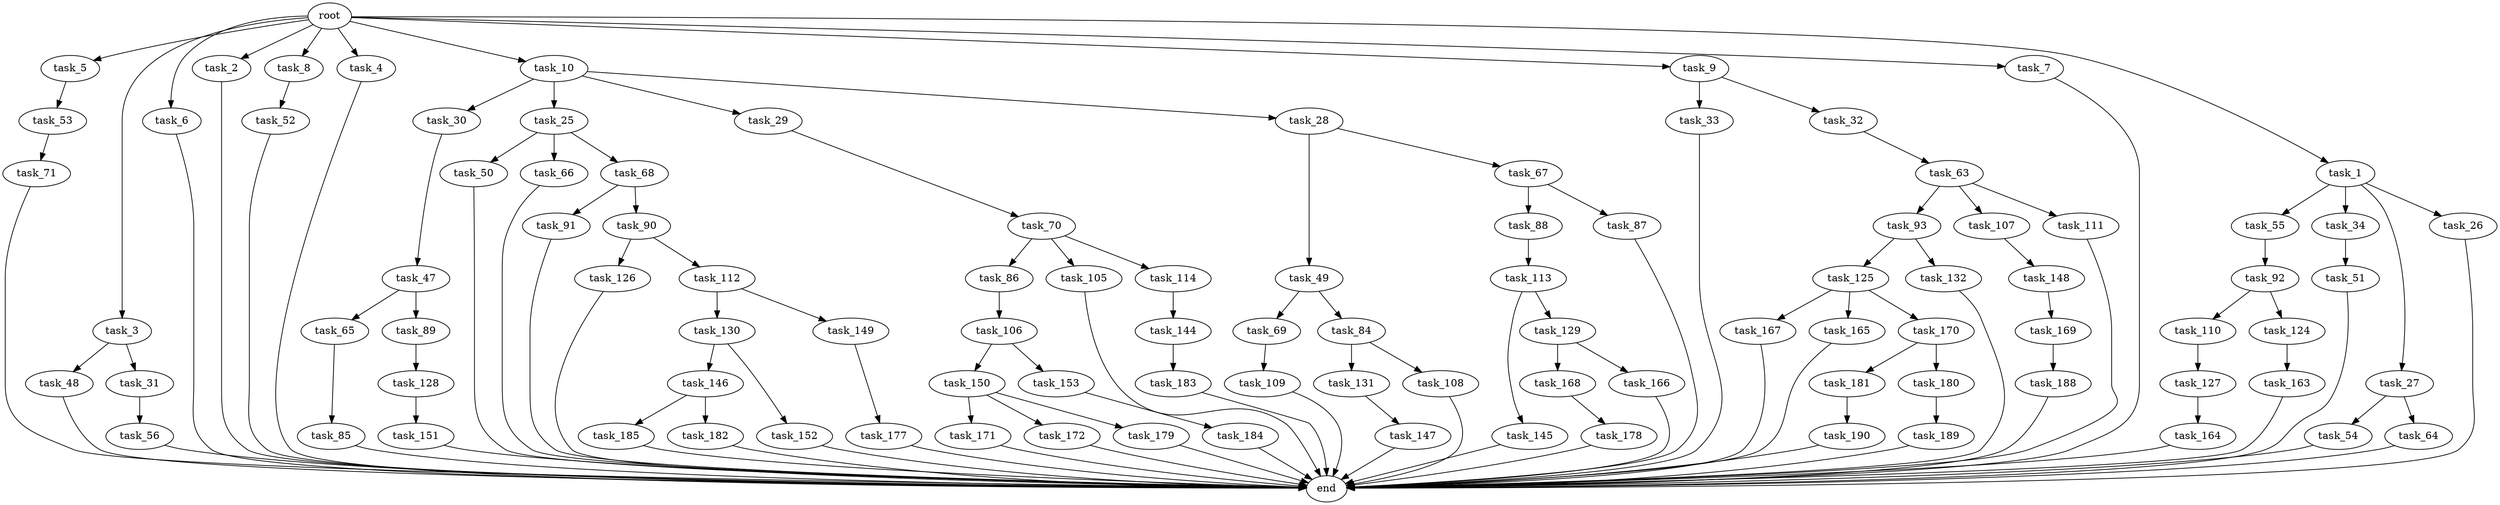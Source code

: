 digraph G {
  task_65 [size="54975581388.800003"];
  task_92 [size="21474836480.000000"];
  task_55 [size="30923764531.200001"];
  task_151 [size="54975581388.800003"];
  task_89 [size="54975581388.800003"];
  task_5 [size="102.400000"];
  task_47 [size="21474836480.000000"];
  task_3 [size="102.400000"];
  task_6 [size="102.400000"];
  task_171 [size="69578470195.199997"];
  task_113 [size="7730941132.800000"];
  task_30 [size="13743895347.200001"];
  task_2 [size="102.400000"];
  task_8 [size="102.400000"];
  task_150 [size="21474836480.000000"];
  task_125 [size="30923764531.200001"];
  task_163 [size="42090679500.800003"];
  task_69 [size="21474836480.000000"];
  task_53 [size="42090679500.800003"];
  task_84 [size="21474836480.000000"];
  task_49 [size="3435973836.800000"];
  task_184 [size="21474836480.000000"];
  task_153 [size="21474836480.000000"];
  task_93 [size="7730941132.800000"];
  task_86 [size="7730941132.800000"];
  task_145 [size="69578470195.199997"];
  task_168 [size="69578470195.199997"];
  task_177 [size="69578470195.199997"];
  task_34 [size="30923764531.200001"];
  task_33 [size="30923764531.200001"];
  task_167 [size="85899345920.000000"];
  task_189 [size="3435973836.800000"];
  task_169 [size="21474836480.000000"];
  task_71 [size="3435973836.800000"];
  task_183 [size="85899345920.000000"];
  task_105 [size="7730941132.800000"];
  task_56 [size="54975581388.800003"];
  task_48 [size="85899345920.000000"];
  task_4 [size="102.400000"];
  task_185 [size="85899345920.000000"];
  task_181 [size="85899345920.000000"];
  task_85 [size="21474836480.000000"];
  task_172 [size="69578470195.199997"];
  task_109 [size="7730941132.800000"];
  task_144 [size="13743895347.200001"];
  task_50 [size="3435973836.800000"];
  task_10 [size="102.400000"];
  task_131 [size="3435973836.800000"];
  task_147 [size="13743895347.200001"];
  task_130 [size="13743895347.200001"];
  task_110 [size="85899345920.000000"];
  task_9 [size="102.400000"];
  task_127 [size="30923764531.200001"];
  task_107 [size="7730941132.800000"];
  task_25 [size="13743895347.200001"];
  task_126 [size="7730941132.800000"];
  task_27 [size="30923764531.200001"];
  task_179 [size="69578470195.199997"];
  end [size="0.000000"];
  task_51 [size="54975581388.800003"];
  task_66 [size="3435973836.800000"];
  root [size="0.000000"];
  task_106 [size="21474836480.000000"];
  task_146 [size="30923764531.200001"];
  task_32 [size="30923764531.200001"];
  task_152 [size="30923764531.200001"];
  task_188 [size="42090679500.800003"];
  task_180 [size="85899345920.000000"];
  task_129 [size="69578470195.199997"];
  task_88 [size="85899345920.000000"];
  task_26 [size="30923764531.200001"];
  task_190 [size="3435973836.800000"];
  task_54 [size="30923764531.200001"];
  task_87 [size="85899345920.000000"];
  task_29 [size="13743895347.200001"];
  task_31 [size="85899345920.000000"];
  task_112 [size="7730941132.800000"];
  task_165 [size="85899345920.000000"];
  task_63 [size="42090679500.800003"];
  task_52 [size="69578470195.199997"];
  task_91 [size="21474836480.000000"];
  task_111 [size="7730941132.800000"];
  task_132 [size="30923764531.200001"];
  task_67 [size="3435973836.800000"];
  task_178 [size="54975581388.800003"];
  task_124 [size="85899345920.000000"];
  task_149 [size="13743895347.200001"];
  task_166 [size="69578470195.199997"];
  task_7 [size="102.400000"];
  task_164 [size="7730941132.800000"];
  task_90 [size="21474836480.000000"];
  task_128 [size="13743895347.200001"];
  task_148 [size="30923764531.200001"];
  task_1 [size="102.400000"];
  task_108 [size="3435973836.800000"];
  task_68 [size="3435973836.800000"];
  task_182 [size="85899345920.000000"];
  task_70 [size="69578470195.199997"];
  task_114 [size="7730941132.800000"];
  task_28 [size="13743895347.200001"];
  task_64 [size="30923764531.200001"];
  task_170 [size="85899345920.000000"];

  task_65 -> task_85 [size="209715200.000000"];
  task_92 -> task_124 [size="838860800.000000"];
  task_92 -> task_110 [size="838860800.000000"];
  task_55 -> task_92 [size="209715200.000000"];
  task_151 -> end [size="1.000000"];
  task_89 -> task_128 [size="134217728.000000"];
  task_5 -> task_53 [size="411041792.000000"];
  task_47 -> task_65 [size="536870912.000000"];
  task_47 -> task_89 [size="536870912.000000"];
  task_3 -> task_31 [size="838860800.000000"];
  task_3 -> task_48 [size="838860800.000000"];
  task_6 -> end [size="1.000000"];
  task_171 -> end [size="1.000000"];
  task_113 -> task_145 [size="679477248.000000"];
  task_113 -> task_129 [size="679477248.000000"];
  task_30 -> task_47 [size="209715200.000000"];
  task_2 -> end [size="1.000000"];
  task_8 -> task_52 [size="679477248.000000"];
  task_150 -> task_179 [size="679477248.000000"];
  task_150 -> task_172 [size="679477248.000000"];
  task_150 -> task_171 [size="679477248.000000"];
  task_125 -> task_165 [size="838860800.000000"];
  task_125 -> task_170 [size="838860800.000000"];
  task_125 -> task_167 [size="838860800.000000"];
  task_163 -> end [size="1.000000"];
  task_69 -> task_109 [size="75497472.000000"];
  task_53 -> task_71 [size="33554432.000000"];
  task_84 -> task_131 [size="33554432.000000"];
  task_84 -> task_108 [size="33554432.000000"];
  task_49 -> task_84 [size="209715200.000000"];
  task_49 -> task_69 [size="209715200.000000"];
  task_184 -> end [size="1.000000"];
  task_153 -> task_184 [size="209715200.000000"];
  task_93 -> task_125 [size="301989888.000000"];
  task_93 -> task_132 [size="301989888.000000"];
  task_86 -> task_106 [size="209715200.000000"];
  task_145 -> end [size="1.000000"];
  task_168 -> task_178 [size="536870912.000000"];
  task_177 -> end [size="1.000000"];
  task_34 -> task_51 [size="536870912.000000"];
  task_33 -> end [size="1.000000"];
  task_167 -> end [size="1.000000"];
  task_189 -> end [size="1.000000"];
  task_169 -> task_188 [size="411041792.000000"];
  task_71 -> end [size="1.000000"];
  task_183 -> end [size="1.000000"];
  task_105 -> end [size="1.000000"];
  task_56 -> end [size="1.000000"];
  task_48 -> end [size="1.000000"];
  task_4 -> end [size="1.000000"];
  task_185 -> end [size="1.000000"];
  task_181 -> task_190 [size="33554432.000000"];
  task_85 -> end [size="1.000000"];
  task_172 -> end [size="1.000000"];
  task_109 -> end [size="1.000000"];
  task_144 -> task_183 [size="838860800.000000"];
  task_50 -> end [size="1.000000"];
  task_10 -> task_30 [size="134217728.000000"];
  task_10 -> task_28 [size="134217728.000000"];
  task_10 -> task_29 [size="134217728.000000"];
  task_10 -> task_25 [size="134217728.000000"];
  task_131 -> task_147 [size="134217728.000000"];
  task_147 -> end [size="1.000000"];
  task_130 -> task_146 [size="301989888.000000"];
  task_130 -> task_152 [size="301989888.000000"];
  task_110 -> task_127 [size="301989888.000000"];
  task_9 -> task_33 [size="301989888.000000"];
  task_9 -> task_32 [size="301989888.000000"];
  task_127 -> task_164 [size="75497472.000000"];
  task_107 -> task_148 [size="301989888.000000"];
  task_25 -> task_50 [size="33554432.000000"];
  task_25 -> task_66 [size="33554432.000000"];
  task_25 -> task_68 [size="33554432.000000"];
  task_126 -> end [size="1.000000"];
  task_27 -> task_64 [size="301989888.000000"];
  task_27 -> task_54 [size="301989888.000000"];
  task_179 -> end [size="1.000000"];
  task_51 -> end [size="1.000000"];
  task_66 -> end [size="1.000000"];
  root -> task_8 [size="1.000000"];
  root -> task_9 [size="1.000000"];
  root -> task_3 [size="1.000000"];
  root -> task_7 [size="1.000000"];
  root -> task_6 [size="1.000000"];
  root -> task_1 [size="1.000000"];
  root -> task_10 [size="1.000000"];
  root -> task_5 [size="1.000000"];
  root -> task_2 [size="1.000000"];
  root -> task_4 [size="1.000000"];
  task_106 -> task_150 [size="209715200.000000"];
  task_106 -> task_153 [size="209715200.000000"];
  task_146 -> task_182 [size="838860800.000000"];
  task_146 -> task_185 [size="838860800.000000"];
  task_32 -> task_63 [size="411041792.000000"];
  task_152 -> end [size="1.000000"];
  task_188 -> end [size="1.000000"];
  task_180 -> task_189 [size="33554432.000000"];
  task_129 -> task_166 [size="679477248.000000"];
  task_129 -> task_168 [size="679477248.000000"];
  task_88 -> task_113 [size="75497472.000000"];
  task_26 -> end [size="1.000000"];
  task_190 -> end [size="1.000000"];
  task_54 -> end [size="1.000000"];
  task_87 -> end [size="1.000000"];
  task_29 -> task_70 [size="679477248.000000"];
  task_31 -> task_56 [size="536870912.000000"];
  task_112 -> task_130 [size="134217728.000000"];
  task_112 -> task_149 [size="134217728.000000"];
  task_165 -> end [size="1.000000"];
  task_63 -> task_111 [size="75497472.000000"];
  task_63 -> task_107 [size="75497472.000000"];
  task_63 -> task_93 [size="75497472.000000"];
  task_52 -> end [size="1.000000"];
  task_91 -> end [size="1.000000"];
  task_111 -> end [size="1.000000"];
  task_132 -> end [size="1.000000"];
  task_67 -> task_88 [size="838860800.000000"];
  task_67 -> task_87 [size="838860800.000000"];
  task_178 -> end [size="1.000000"];
  task_124 -> task_163 [size="411041792.000000"];
  task_149 -> task_177 [size="679477248.000000"];
  task_166 -> end [size="1.000000"];
  task_7 -> end [size="1.000000"];
  task_164 -> end [size="1.000000"];
  task_90 -> task_126 [size="75497472.000000"];
  task_90 -> task_112 [size="75497472.000000"];
  task_128 -> task_151 [size="536870912.000000"];
  task_148 -> task_169 [size="209715200.000000"];
  task_1 -> task_26 [size="301989888.000000"];
  task_1 -> task_34 [size="301989888.000000"];
  task_1 -> task_27 [size="301989888.000000"];
  task_1 -> task_55 [size="301989888.000000"];
  task_108 -> end [size="1.000000"];
  task_68 -> task_91 [size="209715200.000000"];
  task_68 -> task_90 [size="209715200.000000"];
  task_182 -> end [size="1.000000"];
  task_70 -> task_86 [size="75497472.000000"];
  task_70 -> task_105 [size="75497472.000000"];
  task_70 -> task_114 [size="75497472.000000"];
  task_114 -> task_144 [size="134217728.000000"];
  task_28 -> task_49 [size="33554432.000000"];
  task_28 -> task_67 [size="33554432.000000"];
  task_64 -> end [size="1.000000"];
  task_170 -> task_181 [size="838860800.000000"];
  task_170 -> task_180 [size="838860800.000000"];
}
